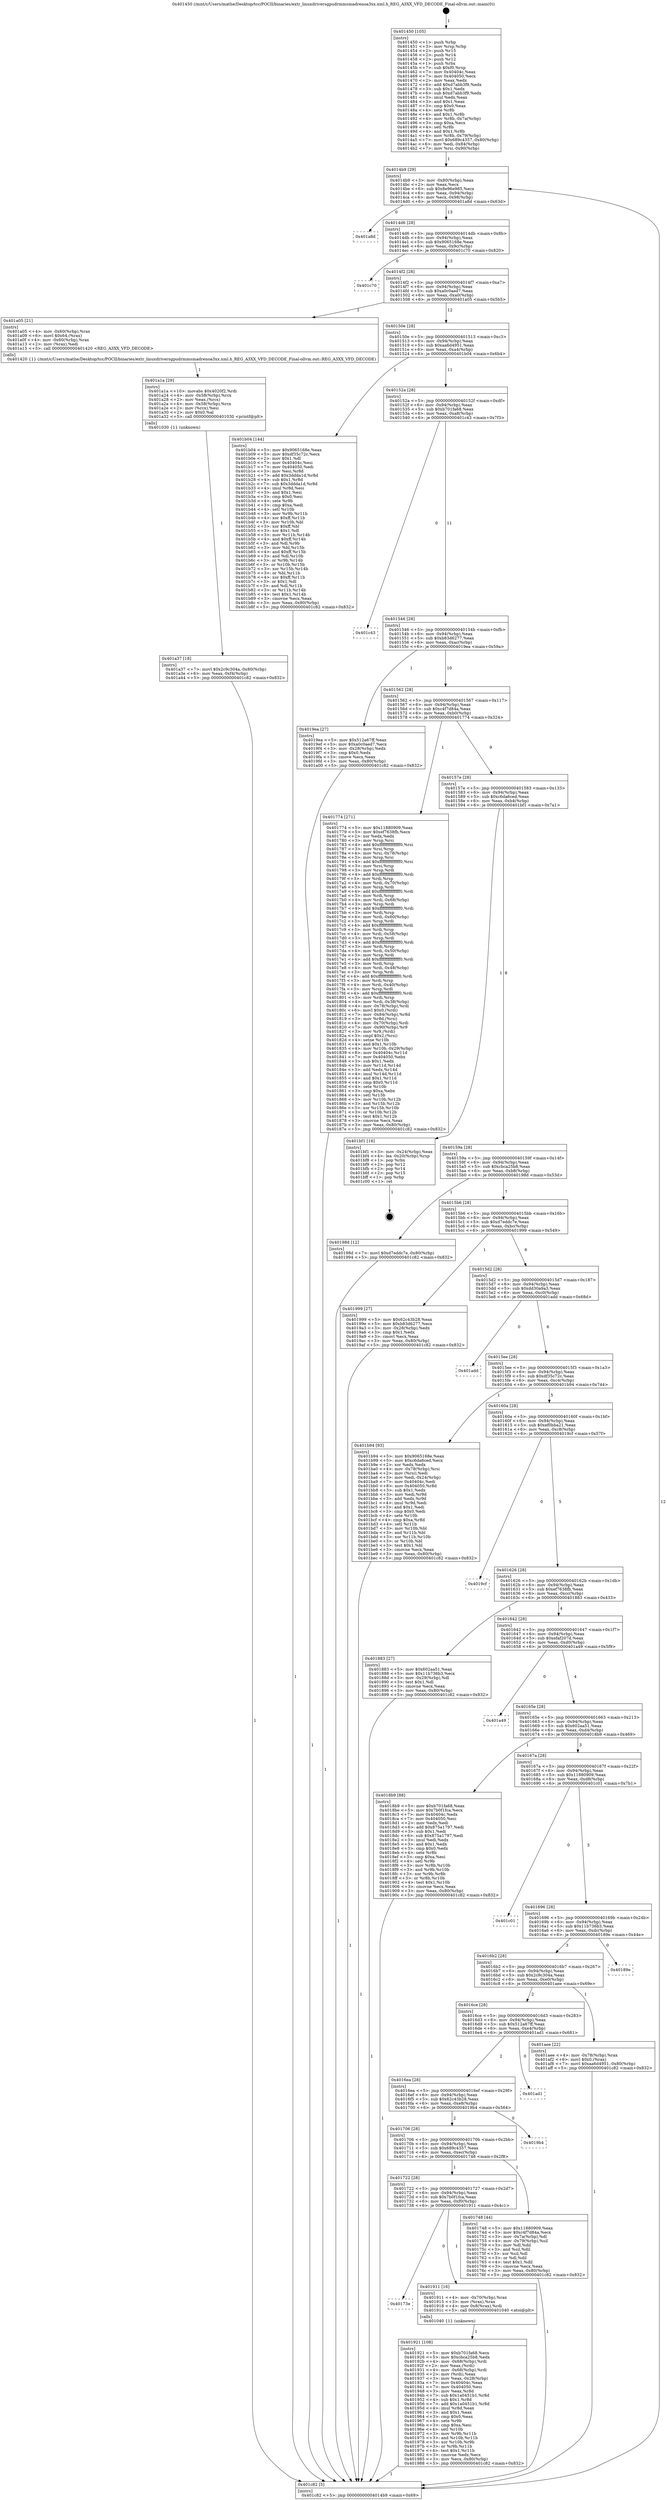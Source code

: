 digraph "0x401450" {
  label = "0x401450 (/mnt/c/Users/mathe/Desktop/tcc/POCII/binaries/extr_linuxdriversgpudrmmsmadrenoa3xx.xml.h_REG_A3XX_VFD_DECODE_Final-ollvm.out::main(0))"
  labelloc = "t"
  node[shape=record]

  Entry [label="",width=0.3,height=0.3,shape=circle,fillcolor=black,style=filled]
  "0x4014b9" [label="{
     0x4014b9 [29]\l
     | [instrs]\l
     &nbsp;&nbsp;0x4014b9 \<+3\>: mov -0x80(%rbp),%eax\l
     &nbsp;&nbsp;0x4014bc \<+2\>: mov %eax,%ecx\l
     &nbsp;&nbsp;0x4014be \<+6\>: sub $0x8e96e985,%ecx\l
     &nbsp;&nbsp;0x4014c4 \<+6\>: mov %eax,-0x94(%rbp)\l
     &nbsp;&nbsp;0x4014ca \<+6\>: mov %ecx,-0x98(%rbp)\l
     &nbsp;&nbsp;0x4014d0 \<+6\>: je 0000000000401a8d \<main+0x63d\>\l
  }"]
  "0x401a8d" [label="{
     0x401a8d\l
  }", style=dashed]
  "0x4014d6" [label="{
     0x4014d6 [28]\l
     | [instrs]\l
     &nbsp;&nbsp;0x4014d6 \<+5\>: jmp 00000000004014db \<main+0x8b\>\l
     &nbsp;&nbsp;0x4014db \<+6\>: mov -0x94(%rbp),%eax\l
     &nbsp;&nbsp;0x4014e1 \<+5\>: sub $0x9065168e,%eax\l
     &nbsp;&nbsp;0x4014e6 \<+6\>: mov %eax,-0x9c(%rbp)\l
     &nbsp;&nbsp;0x4014ec \<+6\>: je 0000000000401c70 \<main+0x820\>\l
  }"]
  Exit [label="",width=0.3,height=0.3,shape=circle,fillcolor=black,style=filled,peripheries=2]
  "0x401c70" [label="{
     0x401c70\l
  }", style=dashed]
  "0x4014f2" [label="{
     0x4014f2 [28]\l
     | [instrs]\l
     &nbsp;&nbsp;0x4014f2 \<+5\>: jmp 00000000004014f7 \<main+0xa7\>\l
     &nbsp;&nbsp;0x4014f7 \<+6\>: mov -0x94(%rbp),%eax\l
     &nbsp;&nbsp;0x4014fd \<+5\>: sub $0xa0c0aed7,%eax\l
     &nbsp;&nbsp;0x401502 \<+6\>: mov %eax,-0xa0(%rbp)\l
     &nbsp;&nbsp;0x401508 \<+6\>: je 0000000000401a05 \<main+0x5b5\>\l
  }"]
  "0x401a37" [label="{
     0x401a37 [18]\l
     | [instrs]\l
     &nbsp;&nbsp;0x401a37 \<+7\>: movl $0x2c9c304a,-0x80(%rbp)\l
     &nbsp;&nbsp;0x401a3e \<+6\>: mov %eax,-0xf4(%rbp)\l
     &nbsp;&nbsp;0x401a44 \<+5\>: jmp 0000000000401c82 \<main+0x832\>\l
  }"]
  "0x401a05" [label="{
     0x401a05 [21]\l
     | [instrs]\l
     &nbsp;&nbsp;0x401a05 \<+4\>: mov -0x60(%rbp),%rax\l
     &nbsp;&nbsp;0x401a09 \<+6\>: movl $0x64,(%rax)\l
     &nbsp;&nbsp;0x401a0f \<+4\>: mov -0x60(%rbp),%rax\l
     &nbsp;&nbsp;0x401a13 \<+2\>: mov (%rax),%edi\l
     &nbsp;&nbsp;0x401a15 \<+5\>: call 0000000000401420 \<REG_A3XX_VFD_DECODE\>\l
     | [calls]\l
     &nbsp;&nbsp;0x401420 \{1\} (/mnt/c/Users/mathe/Desktop/tcc/POCII/binaries/extr_linuxdriversgpudrmmsmadrenoa3xx.xml.h_REG_A3XX_VFD_DECODE_Final-ollvm.out::REG_A3XX_VFD_DECODE)\l
  }"]
  "0x40150e" [label="{
     0x40150e [28]\l
     | [instrs]\l
     &nbsp;&nbsp;0x40150e \<+5\>: jmp 0000000000401513 \<main+0xc3\>\l
     &nbsp;&nbsp;0x401513 \<+6\>: mov -0x94(%rbp),%eax\l
     &nbsp;&nbsp;0x401519 \<+5\>: sub $0xaa6d4951,%eax\l
     &nbsp;&nbsp;0x40151e \<+6\>: mov %eax,-0xa4(%rbp)\l
     &nbsp;&nbsp;0x401524 \<+6\>: je 0000000000401b04 \<main+0x6b4\>\l
  }"]
  "0x401a1a" [label="{
     0x401a1a [29]\l
     | [instrs]\l
     &nbsp;&nbsp;0x401a1a \<+10\>: movabs $0x4020f2,%rdi\l
     &nbsp;&nbsp;0x401a24 \<+4\>: mov -0x58(%rbp),%rcx\l
     &nbsp;&nbsp;0x401a28 \<+2\>: mov %eax,(%rcx)\l
     &nbsp;&nbsp;0x401a2a \<+4\>: mov -0x58(%rbp),%rcx\l
     &nbsp;&nbsp;0x401a2e \<+2\>: mov (%rcx),%esi\l
     &nbsp;&nbsp;0x401a30 \<+2\>: mov $0x0,%al\l
     &nbsp;&nbsp;0x401a32 \<+5\>: call 0000000000401030 \<printf@plt\>\l
     | [calls]\l
     &nbsp;&nbsp;0x401030 \{1\} (unknown)\l
  }"]
  "0x401b04" [label="{
     0x401b04 [144]\l
     | [instrs]\l
     &nbsp;&nbsp;0x401b04 \<+5\>: mov $0x9065168e,%eax\l
     &nbsp;&nbsp;0x401b09 \<+5\>: mov $0xdf35c72c,%ecx\l
     &nbsp;&nbsp;0x401b0e \<+2\>: mov $0x1,%dl\l
     &nbsp;&nbsp;0x401b10 \<+7\>: mov 0x40404c,%esi\l
     &nbsp;&nbsp;0x401b17 \<+7\>: mov 0x404050,%edi\l
     &nbsp;&nbsp;0x401b1e \<+3\>: mov %esi,%r8d\l
     &nbsp;&nbsp;0x401b21 \<+7\>: add $0x3ddda1d,%r8d\l
     &nbsp;&nbsp;0x401b28 \<+4\>: sub $0x1,%r8d\l
     &nbsp;&nbsp;0x401b2c \<+7\>: sub $0x3ddda1d,%r8d\l
     &nbsp;&nbsp;0x401b33 \<+4\>: imul %r8d,%esi\l
     &nbsp;&nbsp;0x401b37 \<+3\>: and $0x1,%esi\l
     &nbsp;&nbsp;0x401b3a \<+3\>: cmp $0x0,%esi\l
     &nbsp;&nbsp;0x401b3d \<+4\>: sete %r9b\l
     &nbsp;&nbsp;0x401b41 \<+3\>: cmp $0xa,%edi\l
     &nbsp;&nbsp;0x401b44 \<+4\>: setl %r10b\l
     &nbsp;&nbsp;0x401b48 \<+3\>: mov %r9b,%r11b\l
     &nbsp;&nbsp;0x401b4b \<+4\>: xor $0xff,%r11b\l
     &nbsp;&nbsp;0x401b4f \<+3\>: mov %r10b,%bl\l
     &nbsp;&nbsp;0x401b52 \<+3\>: xor $0xff,%bl\l
     &nbsp;&nbsp;0x401b55 \<+3\>: xor $0x1,%dl\l
     &nbsp;&nbsp;0x401b58 \<+3\>: mov %r11b,%r14b\l
     &nbsp;&nbsp;0x401b5b \<+4\>: and $0xff,%r14b\l
     &nbsp;&nbsp;0x401b5f \<+3\>: and %dl,%r9b\l
     &nbsp;&nbsp;0x401b62 \<+3\>: mov %bl,%r15b\l
     &nbsp;&nbsp;0x401b65 \<+4\>: and $0xff,%r15b\l
     &nbsp;&nbsp;0x401b69 \<+3\>: and %dl,%r10b\l
     &nbsp;&nbsp;0x401b6c \<+3\>: or %r9b,%r14b\l
     &nbsp;&nbsp;0x401b6f \<+3\>: or %r10b,%r15b\l
     &nbsp;&nbsp;0x401b72 \<+3\>: xor %r15b,%r14b\l
     &nbsp;&nbsp;0x401b75 \<+3\>: or %bl,%r11b\l
     &nbsp;&nbsp;0x401b78 \<+4\>: xor $0xff,%r11b\l
     &nbsp;&nbsp;0x401b7c \<+3\>: or $0x1,%dl\l
     &nbsp;&nbsp;0x401b7f \<+3\>: and %dl,%r11b\l
     &nbsp;&nbsp;0x401b82 \<+3\>: or %r11b,%r14b\l
     &nbsp;&nbsp;0x401b85 \<+4\>: test $0x1,%r14b\l
     &nbsp;&nbsp;0x401b89 \<+3\>: cmovne %ecx,%eax\l
     &nbsp;&nbsp;0x401b8c \<+3\>: mov %eax,-0x80(%rbp)\l
     &nbsp;&nbsp;0x401b8f \<+5\>: jmp 0000000000401c82 \<main+0x832\>\l
  }"]
  "0x40152a" [label="{
     0x40152a [28]\l
     | [instrs]\l
     &nbsp;&nbsp;0x40152a \<+5\>: jmp 000000000040152f \<main+0xdf\>\l
     &nbsp;&nbsp;0x40152f \<+6\>: mov -0x94(%rbp),%eax\l
     &nbsp;&nbsp;0x401535 \<+5\>: sub $0xb701fa68,%eax\l
     &nbsp;&nbsp;0x40153a \<+6\>: mov %eax,-0xa8(%rbp)\l
     &nbsp;&nbsp;0x401540 \<+6\>: je 0000000000401c43 \<main+0x7f3\>\l
  }"]
  "0x401921" [label="{
     0x401921 [108]\l
     | [instrs]\l
     &nbsp;&nbsp;0x401921 \<+5\>: mov $0xb701fa68,%ecx\l
     &nbsp;&nbsp;0x401926 \<+5\>: mov $0xcbca25b8,%edx\l
     &nbsp;&nbsp;0x40192b \<+4\>: mov -0x68(%rbp),%rdi\l
     &nbsp;&nbsp;0x40192f \<+2\>: mov %eax,(%rdi)\l
     &nbsp;&nbsp;0x401931 \<+4\>: mov -0x68(%rbp),%rdi\l
     &nbsp;&nbsp;0x401935 \<+2\>: mov (%rdi),%eax\l
     &nbsp;&nbsp;0x401937 \<+3\>: mov %eax,-0x28(%rbp)\l
     &nbsp;&nbsp;0x40193a \<+7\>: mov 0x40404c,%eax\l
     &nbsp;&nbsp;0x401941 \<+7\>: mov 0x404050,%esi\l
     &nbsp;&nbsp;0x401948 \<+3\>: mov %eax,%r8d\l
     &nbsp;&nbsp;0x40194b \<+7\>: sub $0x1a0451b1,%r8d\l
     &nbsp;&nbsp;0x401952 \<+4\>: sub $0x1,%r8d\l
     &nbsp;&nbsp;0x401956 \<+7\>: add $0x1a0451b1,%r8d\l
     &nbsp;&nbsp;0x40195d \<+4\>: imul %r8d,%eax\l
     &nbsp;&nbsp;0x401961 \<+3\>: and $0x1,%eax\l
     &nbsp;&nbsp;0x401964 \<+3\>: cmp $0x0,%eax\l
     &nbsp;&nbsp;0x401967 \<+4\>: sete %r9b\l
     &nbsp;&nbsp;0x40196b \<+3\>: cmp $0xa,%esi\l
     &nbsp;&nbsp;0x40196e \<+4\>: setl %r10b\l
     &nbsp;&nbsp;0x401972 \<+3\>: mov %r9b,%r11b\l
     &nbsp;&nbsp;0x401975 \<+3\>: and %r10b,%r11b\l
     &nbsp;&nbsp;0x401978 \<+3\>: xor %r10b,%r9b\l
     &nbsp;&nbsp;0x40197b \<+3\>: or %r9b,%r11b\l
     &nbsp;&nbsp;0x40197e \<+4\>: test $0x1,%r11b\l
     &nbsp;&nbsp;0x401982 \<+3\>: cmovne %edx,%ecx\l
     &nbsp;&nbsp;0x401985 \<+3\>: mov %ecx,-0x80(%rbp)\l
     &nbsp;&nbsp;0x401988 \<+5\>: jmp 0000000000401c82 \<main+0x832\>\l
  }"]
  "0x401c43" [label="{
     0x401c43\l
  }", style=dashed]
  "0x401546" [label="{
     0x401546 [28]\l
     | [instrs]\l
     &nbsp;&nbsp;0x401546 \<+5\>: jmp 000000000040154b \<main+0xfb\>\l
     &nbsp;&nbsp;0x40154b \<+6\>: mov -0x94(%rbp),%eax\l
     &nbsp;&nbsp;0x401551 \<+5\>: sub $0xb83d6277,%eax\l
     &nbsp;&nbsp;0x401556 \<+6\>: mov %eax,-0xac(%rbp)\l
     &nbsp;&nbsp;0x40155c \<+6\>: je 00000000004019ea \<main+0x59a\>\l
  }"]
  "0x40173e" [label="{
     0x40173e\l
  }", style=dashed]
  "0x4019ea" [label="{
     0x4019ea [27]\l
     | [instrs]\l
     &nbsp;&nbsp;0x4019ea \<+5\>: mov $0x512a67ff,%eax\l
     &nbsp;&nbsp;0x4019ef \<+5\>: mov $0xa0c0aed7,%ecx\l
     &nbsp;&nbsp;0x4019f4 \<+3\>: mov -0x28(%rbp),%edx\l
     &nbsp;&nbsp;0x4019f7 \<+3\>: cmp $0x0,%edx\l
     &nbsp;&nbsp;0x4019fa \<+3\>: cmove %ecx,%eax\l
     &nbsp;&nbsp;0x4019fd \<+3\>: mov %eax,-0x80(%rbp)\l
     &nbsp;&nbsp;0x401a00 \<+5\>: jmp 0000000000401c82 \<main+0x832\>\l
  }"]
  "0x401562" [label="{
     0x401562 [28]\l
     | [instrs]\l
     &nbsp;&nbsp;0x401562 \<+5\>: jmp 0000000000401567 \<main+0x117\>\l
     &nbsp;&nbsp;0x401567 \<+6\>: mov -0x94(%rbp),%eax\l
     &nbsp;&nbsp;0x40156d \<+5\>: sub $0xc4f7d84a,%eax\l
     &nbsp;&nbsp;0x401572 \<+6\>: mov %eax,-0xb0(%rbp)\l
     &nbsp;&nbsp;0x401578 \<+6\>: je 0000000000401774 \<main+0x324\>\l
  }"]
  "0x401911" [label="{
     0x401911 [16]\l
     | [instrs]\l
     &nbsp;&nbsp;0x401911 \<+4\>: mov -0x70(%rbp),%rax\l
     &nbsp;&nbsp;0x401915 \<+3\>: mov (%rax),%rax\l
     &nbsp;&nbsp;0x401918 \<+4\>: mov 0x8(%rax),%rdi\l
     &nbsp;&nbsp;0x40191c \<+5\>: call 0000000000401040 \<atoi@plt\>\l
     | [calls]\l
     &nbsp;&nbsp;0x401040 \{1\} (unknown)\l
  }"]
  "0x401774" [label="{
     0x401774 [271]\l
     | [instrs]\l
     &nbsp;&nbsp;0x401774 \<+5\>: mov $0x11880909,%eax\l
     &nbsp;&nbsp;0x401779 \<+5\>: mov $0xef7638fb,%ecx\l
     &nbsp;&nbsp;0x40177e \<+2\>: xor %edx,%edx\l
     &nbsp;&nbsp;0x401780 \<+3\>: mov %rsp,%rsi\l
     &nbsp;&nbsp;0x401783 \<+4\>: add $0xfffffffffffffff0,%rsi\l
     &nbsp;&nbsp;0x401787 \<+3\>: mov %rsi,%rsp\l
     &nbsp;&nbsp;0x40178a \<+4\>: mov %rsi,-0x78(%rbp)\l
     &nbsp;&nbsp;0x40178e \<+3\>: mov %rsp,%rsi\l
     &nbsp;&nbsp;0x401791 \<+4\>: add $0xfffffffffffffff0,%rsi\l
     &nbsp;&nbsp;0x401795 \<+3\>: mov %rsi,%rsp\l
     &nbsp;&nbsp;0x401798 \<+3\>: mov %rsp,%rdi\l
     &nbsp;&nbsp;0x40179b \<+4\>: add $0xfffffffffffffff0,%rdi\l
     &nbsp;&nbsp;0x40179f \<+3\>: mov %rdi,%rsp\l
     &nbsp;&nbsp;0x4017a2 \<+4\>: mov %rdi,-0x70(%rbp)\l
     &nbsp;&nbsp;0x4017a6 \<+3\>: mov %rsp,%rdi\l
     &nbsp;&nbsp;0x4017a9 \<+4\>: add $0xfffffffffffffff0,%rdi\l
     &nbsp;&nbsp;0x4017ad \<+3\>: mov %rdi,%rsp\l
     &nbsp;&nbsp;0x4017b0 \<+4\>: mov %rdi,-0x68(%rbp)\l
     &nbsp;&nbsp;0x4017b4 \<+3\>: mov %rsp,%rdi\l
     &nbsp;&nbsp;0x4017b7 \<+4\>: add $0xfffffffffffffff0,%rdi\l
     &nbsp;&nbsp;0x4017bb \<+3\>: mov %rdi,%rsp\l
     &nbsp;&nbsp;0x4017be \<+4\>: mov %rdi,-0x60(%rbp)\l
     &nbsp;&nbsp;0x4017c2 \<+3\>: mov %rsp,%rdi\l
     &nbsp;&nbsp;0x4017c5 \<+4\>: add $0xfffffffffffffff0,%rdi\l
     &nbsp;&nbsp;0x4017c9 \<+3\>: mov %rdi,%rsp\l
     &nbsp;&nbsp;0x4017cc \<+4\>: mov %rdi,-0x58(%rbp)\l
     &nbsp;&nbsp;0x4017d0 \<+3\>: mov %rsp,%rdi\l
     &nbsp;&nbsp;0x4017d3 \<+4\>: add $0xfffffffffffffff0,%rdi\l
     &nbsp;&nbsp;0x4017d7 \<+3\>: mov %rdi,%rsp\l
     &nbsp;&nbsp;0x4017da \<+4\>: mov %rdi,-0x50(%rbp)\l
     &nbsp;&nbsp;0x4017de \<+3\>: mov %rsp,%rdi\l
     &nbsp;&nbsp;0x4017e1 \<+4\>: add $0xfffffffffffffff0,%rdi\l
     &nbsp;&nbsp;0x4017e5 \<+3\>: mov %rdi,%rsp\l
     &nbsp;&nbsp;0x4017e8 \<+4\>: mov %rdi,-0x48(%rbp)\l
     &nbsp;&nbsp;0x4017ec \<+3\>: mov %rsp,%rdi\l
     &nbsp;&nbsp;0x4017ef \<+4\>: add $0xfffffffffffffff0,%rdi\l
     &nbsp;&nbsp;0x4017f3 \<+3\>: mov %rdi,%rsp\l
     &nbsp;&nbsp;0x4017f6 \<+4\>: mov %rdi,-0x40(%rbp)\l
     &nbsp;&nbsp;0x4017fa \<+3\>: mov %rsp,%rdi\l
     &nbsp;&nbsp;0x4017fd \<+4\>: add $0xfffffffffffffff0,%rdi\l
     &nbsp;&nbsp;0x401801 \<+3\>: mov %rdi,%rsp\l
     &nbsp;&nbsp;0x401804 \<+4\>: mov %rdi,-0x38(%rbp)\l
     &nbsp;&nbsp;0x401808 \<+4\>: mov -0x78(%rbp),%rdi\l
     &nbsp;&nbsp;0x40180c \<+6\>: movl $0x0,(%rdi)\l
     &nbsp;&nbsp;0x401812 \<+7\>: mov -0x84(%rbp),%r8d\l
     &nbsp;&nbsp;0x401819 \<+3\>: mov %r8d,(%rsi)\l
     &nbsp;&nbsp;0x40181c \<+4\>: mov -0x70(%rbp),%rdi\l
     &nbsp;&nbsp;0x401820 \<+7\>: mov -0x90(%rbp),%r9\l
     &nbsp;&nbsp;0x401827 \<+3\>: mov %r9,(%rdi)\l
     &nbsp;&nbsp;0x40182a \<+3\>: cmpl $0x2,(%rsi)\l
     &nbsp;&nbsp;0x40182d \<+4\>: setne %r10b\l
     &nbsp;&nbsp;0x401831 \<+4\>: and $0x1,%r10b\l
     &nbsp;&nbsp;0x401835 \<+4\>: mov %r10b,-0x29(%rbp)\l
     &nbsp;&nbsp;0x401839 \<+8\>: mov 0x40404c,%r11d\l
     &nbsp;&nbsp;0x401841 \<+7\>: mov 0x404050,%ebx\l
     &nbsp;&nbsp;0x401848 \<+3\>: sub $0x1,%edx\l
     &nbsp;&nbsp;0x40184b \<+3\>: mov %r11d,%r14d\l
     &nbsp;&nbsp;0x40184e \<+3\>: add %edx,%r14d\l
     &nbsp;&nbsp;0x401851 \<+4\>: imul %r14d,%r11d\l
     &nbsp;&nbsp;0x401855 \<+4\>: and $0x1,%r11d\l
     &nbsp;&nbsp;0x401859 \<+4\>: cmp $0x0,%r11d\l
     &nbsp;&nbsp;0x40185d \<+4\>: sete %r10b\l
     &nbsp;&nbsp;0x401861 \<+3\>: cmp $0xa,%ebx\l
     &nbsp;&nbsp;0x401864 \<+4\>: setl %r15b\l
     &nbsp;&nbsp;0x401868 \<+3\>: mov %r10b,%r12b\l
     &nbsp;&nbsp;0x40186b \<+3\>: and %r15b,%r12b\l
     &nbsp;&nbsp;0x40186e \<+3\>: xor %r15b,%r10b\l
     &nbsp;&nbsp;0x401871 \<+3\>: or %r10b,%r12b\l
     &nbsp;&nbsp;0x401874 \<+4\>: test $0x1,%r12b\l
     &nbsp;&nbsp;0x401878 \<+3\>: cmovne %ecx,%eax\l
     &nbsp;&nbsp;0x40187b \<+3\>: mov %eax,-0x80(%rbp)\l
     &nbsp;&nbsp;0x40187e \<+5\>: jmp 0000000000401c82 \<main+0x832\>\l
  }"]
  "0x40157e" [label="{
     0x40157e [28]\l
     | [instrs]\l
     &nbsp;&nbsp;0x40157e \<+5\>: jmp 0000000000401583 \<main+0x133\>\l
     &nbsp;&nbsp;0x401583 \<+6\>: mov -0x94(%rbp),%eax\l
     &nbsp;&nbsp;0x401589 \<+5\>: sub $0xc6da6ced,%eax\l
     &nbsp;&nbsp;0x40158e \<+6\>: mov %eax,-0xb4(%rbp)\l
     &nbsp;&nbsp;0x401594 \<+6\>: je 0000000000401bf1 \<main+0x7a1\>\l
  }"]
  "0x401450" [label="{
     0x401450 [105]\l
     | [instrs]\l
     &nbsp;&nbsp;0x401450 \<+1\>: push %rbp\l
     &nbsp;&nbsp;0x401451 \<+3\>: mov %rsp,%rbp\l
     &nbsp;&nbsp;0x401454 \<+2\>: push %r15\l
     &nbsp;&nbsp;0x401456 \<+2\>: push %r14\l
     &nbsp;&nbsp;0x401458 \<+2\>: push %r12\l
     &nbsp;&nbsp;0x40145a \<+1\>: push %rbx\l
     &nbsp;&nbsp;0x40145b \<+7\>: sub $0xf0,%rsp\l
     &nbsp;&nbsp;0x401462 \<+7\>: mov 0x40404c,%eax\l
     &nbsp;&nbsp;0x401469 \<+7\>: mov 0x404050,%ecx\l
     &nbsp;&nbsp;0x401470 \<+2\>: mov %eax,%edx\l
     &nbsp;&nbsp;0x401472 \<+6\>: add $0xd7abb3f9,%edx\l
     &nbsp;&nbsp;0x401478 \<+3\>: sub $0x1,%edx\l
     &nbsp;&nbsp;0x40147b \<+6\>: sub $0xd7abb3f9,%edx\l
     &nbsp;&nbsp;0x401481 \<+3\>: imul %edx,%eax\l
     &nbsp;&nbsp;0x401484 \<+3\>: and $0x1,%eax\l
     &nbsp;&nbsp;0x401487 \<+3\>: cmp $0x0,%eax\l
     &nbsp;&nbsp;0x40148a \<+4\>: sete %r8b\l
     &nbsp;&nbsp;0x40148e \<+4\>: and $0x1,%r8b\l
     &nbsp;&nbsp;0x401492 \<+4\>: mov %r8b,-0x7a(%rbp)\l
     &nbsp;&nbsp;0x401496 \<+3\>: cmp $0xa,%ecx\l
     &nbsp;&nbsp;0x401499 \<+4\>: setl %r8b\l
     &nbsp;&nbsp;0x40149d \<+4\>: and $0x1,%r8b\l
     &nbsp;&nbsp;0x4014a1 \<+4\>: mov %r8b,-0x79(%rbp)\l
     &nbsp;&nbsp;0x4014a5 \<+7\>: movl $0x689c4357,-0x80(%rbp)\l
     &nbsp;&nbsp;0x4014ac \<+6\>: mov %edi,-0x84(%rbp)\l
     &nbsp;&nbsp;0x4014b2 \<+7\>: mov %rsi,-0x90(%rbp)\l
  }"]
  "0x401bf1" [label="{
     0x401bf1 [16]\l
     | [instrs]\l
     &nbsp;&nbsp;0x401bf1 \<+3\>: mov -0x24(%rbp),%eax\l
     &nbsp;&nbsp;0x401bf4 \<+4\>: lea -0x20(%rbp),%rsp\l
     &nbsp;&nbsp;0x401bf8 \<+1\>: pop %rbx\l
     &nbsp;&nbsp;0x401bf9 \<+2\>: pop %r12\l
     &nbsp;&nbsp;0x401bfb \<+2\>: pop %r14\l
     &nbsp;&nbsp;0x401bfd \<+2\>: pop %r15\l
     &nbsp;&nbsp;0x401bff \<+1\>: pop %rbp\l
     &nbsp;&nbsp;0x401c00 \<+1\>: ret\l
  }"]
  "0x40159a" [label="{
     0x40159a [28]\l
     | [instrs]\l
     &nbsp;&nbsp;0x40159a \<+5\>: jmp 000000000040159f \<main+0x14f\>\l
     &nbsp;&nbsp;0x40159f \<+6\>: mov -0x94(%rbp),%eax\l
     &nbsp;&nbsp;0x4015a5 \<+5\>: sub $0xcbca25b8,%eax\l
     &nbsp;&nbsp;0x4015aa \<+6\>: mov %eax,-0xb8(%rbp)\l
     &nbsp;&nbsp;0x4015b0 \<+6\>: je 000000000040198d \<main+0x53d\>\l
  }"]
  "0x401c82" [label="{
     0x401c82 [5]\l
     | [instrs]\l
     &nbsp;&nbsp;0x401c82 \<+5\>: jmp 00000000004014b9 \<main+0x69\>\l
  }"]
  "0x40198d" [label="{
     0x40198d [12]\l
     | [instrs]\l
     &nbsp;&nbsp;0x40198d \<+7\>: movl $0xd7eddc7e,-0x80(%rbp)\l
     &nbsp;&nbsp;0x401994 \<+5\>: jmp 0000000000401c82 \<main+0x832\>\l
  }"]
  "0x4015b6" [label="{
     0x4015b6 [28]\l
     | [instrs]\l
     &nbsp;&nbsp;0x4015b6 \<+5\>: jmp 00000000004015bb \<main+0x16b\>\l
     &nbsp;&nbsp;0x4015bb \<+6\>: mov -0x94(%rbp),%eax\l
     &nbsp;&nbsp;0x4015c1 \<+5\>: sub $0xd7eddc7e,%eax\l
     &nbsp;&nbsp;0x4015c6 \<+6\>: mov %eax,-0xbc(%rbp)\l
     &nbsp;&nbsp;0x4015cc \<+6\>: je 0000000000401999 \<main+0x549\>\l
  }"]
  "0x401722" [label="{
     0x401722 [28]\l
     | [instrs]\l
     &nbsp;&nbsp;0x401722 \<+5\>: jmp 0000000000401727 \<main+0x2d7\>\l
     &nbsp;&nbsp;0x401727 \<+6\>: mov -0x94(%rbp),%eax\l
     &nbsp;&nbsp;0x40172d \<+5\>: sub $0x7b0f1fca,%eax\l
     &nbsp;&nbsp;0x401732 \<+6\>: mov %eax,-0xf0(%rbp)\l
     &nbsp;&nbsp;0x401738 \<+6\>: je 0000000000401911 \<main+0x4c1\>\l
  }"]
  "0x401999" [label="{
     0x401999 [27]\l
     | [instrs]\l
     &nbsp;&nbsp;0x401999 \<+5\>: mov $0x62c43b28,%eax\l
     &nbsp;&nbsp;0x40199e \<+5\>: mov $0xb83d6277,%ecx\l
     &nbsp;&nbsp;0x4019a3 \<+3\>: mov -0x28(%rbp),%edx\l
     &nbsp;&nbsp;0x4019a6 \<+3\>: cmp $0x1,%edx\l
     &nbsp;&nbsp;0x4019a9 \<+3\>: cmovl %ecx,%eax\l
     &nbsp;&nbsp;0x4019ac \<+3\>: mov %eax,-0x80(%rbp)\l
     &nbsp;&nbsp;0x4019af \<+5\>: jmp 0000000000401c82 \<main+0x832\>\l
  }"]
  "0x4015d2" [label="{
     0x4015d2 [28]\l
     | [instrs]\l
     &nbsp;&nbsp;0x4015d2 \<+5\>: jmp 00000000004015d7 \<main+0x187\>\l
     &nbsp;&nbsp;0x4015d7 \<+6\>: mov -0x94(%rbp),%eax\l
     &nbsp;&nbsp;0x4015dd \<+5\>: sub $0xdd30a9a3,%eax\l
     &nbsp;&nbsp;0x4015e2 \<+6\>: mov %eax,-0xc0(%rbp)\l
     &nbsp;&nbsp;0x4015e8 \<+6\>: je 0000000000401add \<main+0x68d\>\l
  }"]
  "0x401748" [label="{
     0x401748 [44]\l
     | [instrs]\l
     &nbsp;&nbsp;0x401748 \<+5\>: mov $0x11880909,%eax\l
     &nbsp;&nbsp;0x40174d \<+5\>: mov $0xc4f7d84a,%ecx\l
     &nbsp;&nbsp;0x401752 \<+3\>: mov -0x7a(%rbp),%dl\l
     &nbsp;&nbsp;0x401755 \<+4\>: mov -0x79(%rbp),%sil\l
     &nbsp;&nbsp;0x401759 \<+3\>: mov %dl,%dil\l
     &nbsp;&nbsp;0x40175c \<+3\>: and %sil,%dil\l
     &nbsp;&nbsp;0x40175f \<+3\>: xor %sil,%dl\l
     &nbsp;&nbsp;0x401762 \<+3\>: or %dl,%dil\l
     &nbsp;&nbsp;0x401765 \<+4\>: test $0x1,%dil\l
     &nbsp;&nbsp;0x401769 \<+3\>: cmovne %ecx,%eax\l
     &nbsp;&nbsp;0x40176c \<+3\>: mov %eax,-0x80(%rbp)\l
     &nbsp;&nbsp;0x40176f \<+5\>: jmp 0000000000401c82 \<main+0x832\>\l
  }"]
  "0x401add" [label="{
     0x401add\l
  }", style=dashed]
  "0x4015ee" [label="{
     0x4015ee [28]\l
     | [instrs]\l
     &nbsp;&nbsp;0x4015ee \<+5\>: jmp 00000000004015f3 \<main+0x1a3\>\l
     &nbsp;&nbsp;0x4015f3 \<+6\>: mov -0x94(%rbp),%eax\l
     &nbsp;&nbsp;0x4015f9 \<+5\>: sub $0xdf35c72c,%eax\l
     &nbsp;&nbsp;0x4015fe \<+6\>: mov %eax,-0xc4(%rbp)\l
     &nbsp;&nbsp;0x401604 \<+6\>: je 0000000000401b94 \<main+0x744\>\l
  }"]
  "0x401706" [label="{
     0x401706 [28]\l
     | [instrs]\l
     &nbsp;&nbsp;0x401706 \<+5\>: jmp 000000000040170b \<main+0x2bb\>\l
     &nbsp;&nbsp;0x40170b \<+6\>: mov -0x94(%rbp),%eax\l
     &nbsp;&nbsp;0x401711 \<+5\>: sub $0x689c4357,%eax\l
     &nbsp;&nbsp;0x401716 \<+6\>: mov %eax,-0xec(%rbp)\l
     &nbsp;&nbsp;0x40171c \<+6\>: je 0000000000401748 \<main+0x2f8\>\l
  }"]
  "0x401b94" [label="{
     0x401b94 [93]\l
     | [instrs]\l
     &nbsp;&nbsp;0x401b94 \<+5\>: mov $0x9065168e,%eax\l
     &nbsp;&nbsp;0x401b99 \<+5\>: mov $0xc6da6ced,%ecx\l
     &nbsp;&nbsp;0x401b9e \<+2\>: xor %edx,%edx\l
     &nbsp;&nbsp;0x401ba0 \<+4\>: mov -0x78(%rbp),%rsi\l
     &nbsp;&nbsp;0x401ba4 \<+2\>: mov (%rsi),%edi\l
     &nbsp;&nbsp;0x401ba6 \<+3\>: mov %edi,-0x24(%rbp)\l
     &nbsp;&nbsp;0x401ba9 \<+7\>: mov 0x40404c,%edi\l
     &nbsp;&nbsp;0x401bb0 \<+8\>: mov 0x404050,%r8d\l
     &nbsp;&nbsp;0x401bb8 \<+3\>: sub $0x1,%edx\l
     &nbsp;&nbsp;0x401bbb \<+3\>: mov %edi,%r9d\l
     &nbsp;&nbsp;0x401bbe \<+3\>: add %edx,%r9d\l
     &nbsp;&nbsp;0x401bc1 \<+4\>: imul %r9d,%edi\l
     &nbsp;&nbsp;0x401bc5 \<+3\>: and $0x1,%edi\l
     &nbsp;&nbsp;0x401bc8 \<+3\>: cmp $0x0,%edi\l
     &nbsp;&nbsp;0x401bcb \<+4\>: sete %r10b\l
     &nbsp;&nbsp;0x401bcf \<+4\>: cmp $0xa,%r8d\l
     &nbsp;&nbsp;0x401bd3 \<+4\>: setl %r11b\l
     &nbsp;&nbsp;0x401bd7 \<+3\>: mov %r10b,%bl\l
     &nbsp;&nbsp;0x401bda \<+3\>: and %r11b,%bl\l
     &nbsp;&nbsp;0x401bdd \<+3\>: xor %r11b,%r10b\l
     &nbsp;&nbsp;0x401be0 \<+3\>: or %r10b,%bl\l
     &nbsp;&nbsp;0x401be3 \<+3\>: test $0x1,%bl\l
     &nbsp;&nbsp;0x401be6 \<+3\>: cmovne %ecx,%eax\l
     &nbsp;&nbsp;0x401be9 \<+3\>: mov %eax,-0x80(%rbp)\l
     &nbsp;&nbsp;0x401bec \<+5\>: jmp 0000000000401c82 \<main+0x832\>\l
  }"]
  "0x40160a" [label="{
     0x40160a [28]\l
     | [instrs]\l
     &nbsp;&nbsp;0x40160a \<+5\>: jmp 000000000040160f \<main+0x1bf\>\l
     &nbsp;&nbsp;0x40160f \<+6\>: mov -0x94(%rbp),%eax\l
     &nbsp;&nbsp;0x401615 \<+5\>: sub $0xef0bba21,%eax\l
     &nbsp;&nbsp;0x40161a \<+6\>: mov %eax,-0xc8(%rbp)\l
     &nbsp;&nbsp;0x401620 \<+6\>: je 00000000004019cf \<main+0x57f\>\l
  }"]
  "0x4019b4" [label="{
     0x4019b4\l
  }", style=dashed]
  "0x4019cf" [label="{
     0x4019cf\l
  }", style=dashed]
  "0x401626" [label="{
     0x401626 [28]\l
     | [instrs]\l
     &nbsp;&nbsp;0x401626 \<+5\>: jmp 000000000040162b \<main+0x1db\>\l
     &nbsp;&nbsp;0x40162b \<+6\>: mov -0x94(%rbp),%eax\l
     &nbsp;&nbsp;0x401631 \<+5\>: sub $0xef7638fb,%eax\l
     &nbsp;&nbsp;0x401636 \<+6\>: mov %eax,-0xcc(%rbp)\l
     &nbsp;&nbsp;0x40163c \<+6\>: je 0000000000401883 \<main+0x433\>\l
  }"]
  "0x4016ea" [label="{
     0x4016ea [28]\l
     | [instrs]\l
     &nbsp;&nbsp;0x4016ea \<+5\>: jmp 00000000004016ef \<main+0x29f\>\l
     &nbsp;&nbsp;0x4016ef \<+6\>: mov -0x94(%rbp),%eax\l
     &nbsp;&nbsp;0x4016f5 \<+5\>: sub $0x62c43b28,%eax\l
     &nbsp;&nbsp;0x4016fa \<+6\>: mov %eax,-0xe8(%rbp)\l
     &nbsp;&nbsp;0x401700 \<+6\>: je 00000000004019b4 \<main+0x564\>\l
  }"]
  "0x401883" [label="{
     0x401883 [27]\l
     | [instrs]\l
     &nbsp;&nbsp;0x401883 \<+5\>: mov $0x602aa51,%eax\l
     &nbsp;&nbsp;0x401888 \<+5\>: mov $0x11b736b3,%ecx\l
     &nbsp;&nbsp;0x40188d \<+3\>: mov -0x29(%rbp),%dl\l
     &nbsp;&nbsp;0x401890 \<+3\>: test $0x1,%dl\l
     &nbsp;&nbsp;0x401893 \<+3\>: cmovne %ecx,%eax\l
     &nbsp;&nbsp;0x401896 \<+3\>: mov %eax,-0x80(%rbp)\l
     &nbsp;&nbsp;0x401899 \<+5\>: jmp 0000000000401c82 \<main+0x832\>\l
  }"]
  "0x401642" [label="{
     0x401642 [28]\l
     | [instrs]\l
     &nbsp;&nbsp;0x401642 \<+5\>: jmp 0000000000401647 \<main+0x1f7\>\l
     &nbsp;&nbsp;0x401647 \<+6\>: mov -0x94(%rbp),%eax\l
     &nbsp;&nbsp;0x40164d \<+5\>: sub $0xefaf207d,%eax\l
     &nbsp;&nbsp;0x401652 \<+6\>: mov %eax,-0xd0(%rbp)\l
     &nbsp;&nbsp;0x401658 \<+6\>: je 0000000000401a49 \<main+0x5f9\>\l
  }"]
  "0x401ad1" [label="{
     0x401ad1\l
  }", style=dashed]
  "0x401a49" [label="{
     0x401a49\l
  }", style=dashed]
  "0x40165e" [label="{
     0x40165e [28]\l
     | [instrs]\l
     &nbsp;&nbsp;0x40165e \<+5\>: jmp 0000000000401663 \<main+0x213\>\l
     &nbsp;&nbsp;0x401663 \<+6\>: mov -0x94(%rbp),%eax\l
     &nbsp;&nbsp;0x401669 \<+5\>: sub $0x602aa51,%eax\l
     &nbsp;&nbsp;0x40166e \<+6\>: mov %eax,-0xd4(%rbp)\l
     &nbsp;&nbsp;0x401674 \<+6\>: je 00000000004018b9 \<main+0x469\>\l
  }"]
  "0x4016ce" [label="{
     0x4016ce [28]\l
     | [instrs]\l
     &nbsp;&nbsp;0x4016ce \<+5\>: jmp 00000000004016d3 \<main+0x283\>\l
     &nbsp;&nbsp;0x4016d3 \<+6\>: mov -0x94(%rbp),%eax\l
     &nbsp;&nbsp;0x4016d9 \<+5\>: sub $0x512a67ff,%eax\l
     &nbsp;&nbsp;0x4016de \<+6\>: mov %eax,-0xe4(%rbp)\l
     &nbsp;&nbsp;0x4016e4 \<+6\>: je 0000000000401ad1 \<main+0x681\>\l
  }"]
  "0x4018b9" [label="{
     0x4018b9 [88]\l
     | [instrs]\l
     &nbsp;&nbsp;0x4018b9 \<+5\>: mov $0xb701fa68,%eax\l
     &nbsp;&nbsp;0x4018be \<+5\>: mov $0x7b0f1fca,%ecx\l
     &nbsp;&nbsp;0x4018c3 \<+7\>: mov 0x40404c,%edx\l
     &nbsp;&nbsp;0x4018ca \<+7\>: mov 0x404050,%esi\l
     &nbsp;&nbsp;0x4018d1 \<+2\>: mov %edx,%edi\l
     &nbsp;&nbsp;0x4018d3 \<+6\>: add $0x875a1797,%edi\l
     &nbsp;&nbsp;0x4018d9 \<+3\>: sub $0x1,%edi\l
     &nbsp;&nbsp;0x4018dc \<+6\>: sub $0x875a1797,%edi\l
     &nbsp;&nbsp;0x4018e2 \<+3\>: imul %edi,%edx\l
     &nbsp;&nbsp;0x4018e5 \<+3\>: and $0x1,%edx\l
     &nbsp;&nbsp;0x4018e8 \<+3\>: cmp $0x0,%edx\l
     &nbsp;&nbsp;0x4018eb \<+4\>: sete %r8b\l
     &nbsp;&nbsp;0x4018ef \<+3\>: cmp $0xa,%esi\l
     &nbsp;&nbsp;0x4018f2 \<+4\>: setl %r9b\l
     &nbsp;&nbsp;0x4018f6 \<+3\>: mov %r8b,%r10b\l
     &nbsp;&nbsp;0x4018f9 \<+3\>: and %r9b,%r10b\l
     &nbsp;&nbsp;0x4018fc \<+3\>: xor %r9b,%r8b\l
     &nbsp;&nbsp;0x4018ff \<+3\>: or %r8b,%r10b\l
     &nbsp;&nbsp;0x401902 \<+4\>: test $0x1,%r10b\l
     &nbsp;&nbsp;0x401906 \<+3\>: cmovne %ecx,%eax\l
     &nbsp;&nbsp;0x401909 \<+3\>: mov %eax,-0x80(%rbp)\l
     &nbsp;&nbsp;0x40190c \<+5\>: jmp 0000000000401c82 \<main+0x832\>\l
  }"]
  "0x40167a" [label="{
     0x40167a [28]\l
     | [instrs]\l
     &nbsp;&nbsp;0x40167a \<+5\>: jmp 000000000040167f \<main+0x22f\>\l
     &nbsp;&nbsp;0x40167f \<+6\>: mov -0x94(%rbp),%eax\l
     &nbsp;&nbsp;0x401685 \<+5\>: sub $0x11880909,%eax\l
     &nbsp;&nbsp;0x40168a \<+6\>: mov %eax,-0xd8(%rbp)\l
     &nbsp;&nbsp;0x401690 \<+6\>: je 0000000000401c01 \<main+0x7b1\>\l
  }"]
  "0x401aee" [label="{
     0x401aee [22]\l
     | [instrs]\l
     &nbsp;&nbsp;0x401aee \<+4\>: mov -0x78(%rbp),%rax\l
     &nbsp;&nbsp;0x401af2 \<+6\>: movl $0x0,(%rax)\l
     &nbsp;&nbsp;0x401af8 \<+7\>: movl $0xaa6d4951,-0x80(%rbp)\l
     &nbsp;&nbsp;0x401aff \<+5\>: jmp 0000000000401c82 \<main+0x832\>\l
  }"]
  "0x401c01" [label="{
     0x401c01\l
  }", style=dashed]
  "0x401696" [label="{
     0x401696 [28]\l
     | [instrs]\l
     &nbsp;&nbsp;0x401696 \<+5\>: jmp 000000000040169b \<main+0x24b\>\l
     &nbsp;&nbsp;0x40169b \<+6\>: mov -0x94(%rbp),%eax\l
     &nbsp;&nbsp;0x4016a1 \<+5\>: sub $0x11b736b3,%eax\l
     &nbsp;&nbsp;0x4016a6 \<+6\>: mov %eax,-0xdc(%rbp)\l
     &nbsp;&nbsp;0x4016ac \<+6\>: je 000000000040189e \<main+0x44e\>\l
  }"]
  "0x4016b2" [label="{
     0x4016b2 [28]\l
     | [instrs]\l
     &nbsp;&nbsp;0x4016b2 \<+5\>: jmp 00000000004016b7 \<main+0x267\>\l
     &nbsp;&nbsp;0x4016b7 \<+6\>: mov -0x94(%rbp),%eax\l
     &nbsp;&nbsp;0x4016bd \<+5\>: sub $0x2c9c304a,%eax\l
     &nbsp;&nbsp;0x4016c2 \<+6\>: mov %eax,-0xe0(%rbp)\l
     &nbsp;&nbsp;0x4016c8 \<+6\>: je 0000000000401aee \<main+0x69e\>\l
  }"]
  "0x40189e" [label="{
     0x40189e\l
  }", style=dashed]
  Entry -> "0x401450" [label=" 1"]
  "0x4014b9" -> "0x401a8d" [label=" 0"]
  "0x4014b9" -> "0x4014d6" [label=" 13"]
  "0x401bf1" -> Exit [label=" 1"]
  "0x4014d6" -> "0x401c70" [label=" 0"]
  "0x4014d6" -> "0x4014f2" [label=" 13"]
  "0x401b94" -> "0x401c82" [label=" 1"]
  "0x4014f2" -> "0x401a05" [label=" 1"]
  "0x4014f2" -> "0x40150e" [label=" 12"]
  "0x401b04" -> "0x401c82" [label=" 1"]
  "0x40150e" -> "0x401b04" [label=" 1"]
  "0x40150e" -> "0x40152a" [label=" 11"]
  "0x401aee" -> "0x401c82" [label=" 1"]
  "0x40152a" -> "0x401c43" [label=" 0"]
  "0x40152a" -> "0x401546" [label=" 11"]
  "0x401a37" -> "0x401c82" [label=" 1"]
  "0x401546" -> "0x4019ea" [label=" 1"]
  "0x401546" -> "0x401562" [label=" 10"]
  "0x401a1a" -> "0x401a37" [label=" 1"]
  "0x401562" -> "0x401774" [label=" 1"]
  "0x401562" -> "0x40157e" [label=" 9"]
  "0x401a05" -> "0x401a1a" [label=" 1"]
  "0x40157e" -> "0x401bf1" [label=" 1"]
  "0x40157e" -> "0x40159a" [label=" 8"]
  "0x40198d" -> "0x401c82" [label=" 1"]
  "0x40159a" -> "0x40198d" [label=" 1"]
  "0x40159a" -> "0x4015b6" [label=" 7"]
  "0x401921" -> "0x401c82" [label=" 1"]
  "0x4015b6" -> "0x401999" [label=" 1"]
  "0x4015b6" -> "0x4015d2" [label=" 6"]
  "0x401911" -> "0x401921" [label=" 1"]
  "0x4015d2" -> "0x401add" [label=" 0"]
  "0x4015d2" -> "0x4015ee" [label=" 6"]
  "0x401722" -> "0x40173e" [label=" 0"]
  "0x4015ee" -> "0x401b94" [label=" 1"]
  "0x4015ee" -> "0x40160a" [label=" 5"]
  "0x4019ea" -> "0x401c82" [label=" 1"]
  "0x40160a" -> "0x4019cf" [label=" 0"]
  "0x40160a" -> "0x401626" [label=" 5"]
  "0x4018b9" -> "0x401c82" [label=" 1"]
  "0x401626" -> "0x401883" [label=" 1"]
  "0x401626" -> "0x401642" [label=" 4"]
  "0x401774" -> "0x401c82" [label=" 1"]
  "0x401642" -> "0x401a49" [label=" 0"]
  "0x401642" -> "0x40165e" [label=" 4"]
  "0x401999" -> "0x401c82" [label=" 1"]
  "0x40165e" -> "0x4018b9" [label=" 1"]
  "0x40165e" -> "0x40167a" [label=" 3"]
  "0x401450" -> "0x4014b9" [label=" 1"]
  "0x40167a" -> "0x401c01" [label=" 0"]
  "0x40167a" -> "0x401696" [label=" 3"]
  "0x401748" -> "0x401c82" [label=" 1"]
  "0x401696" -> "0x40189e" [label=" 0"]
  "0x401696" -> "0x4016b2" [label=" 3"]
  "0x401706" -> "0x401722" [label=" 1"]
  "0x4016b2" -> "0x401aee" [label=" 1"]
  "0x4016b2" -> "0x4016ce" [label=" 2"]
  "0x401c82" -> "0x4014b9" [label=" 12"]
  "0x4016ce" -> "0x401ad1" [label=" 0"]
  "0x4016ce" -> "0x4016ea" [label=" 2"]
  "0x401883" -> "0x401c82" [label=" 1"]
  "0x4016ea" -> "0x4019b4" [label=" 0"]
  "0x4016ea" -> "0x401706" [label=" 2"]
  "0x401722" -> "0x401911" [label=" 1"]
  "0x401706" -> "0x401748" [label=" 1"]
}
